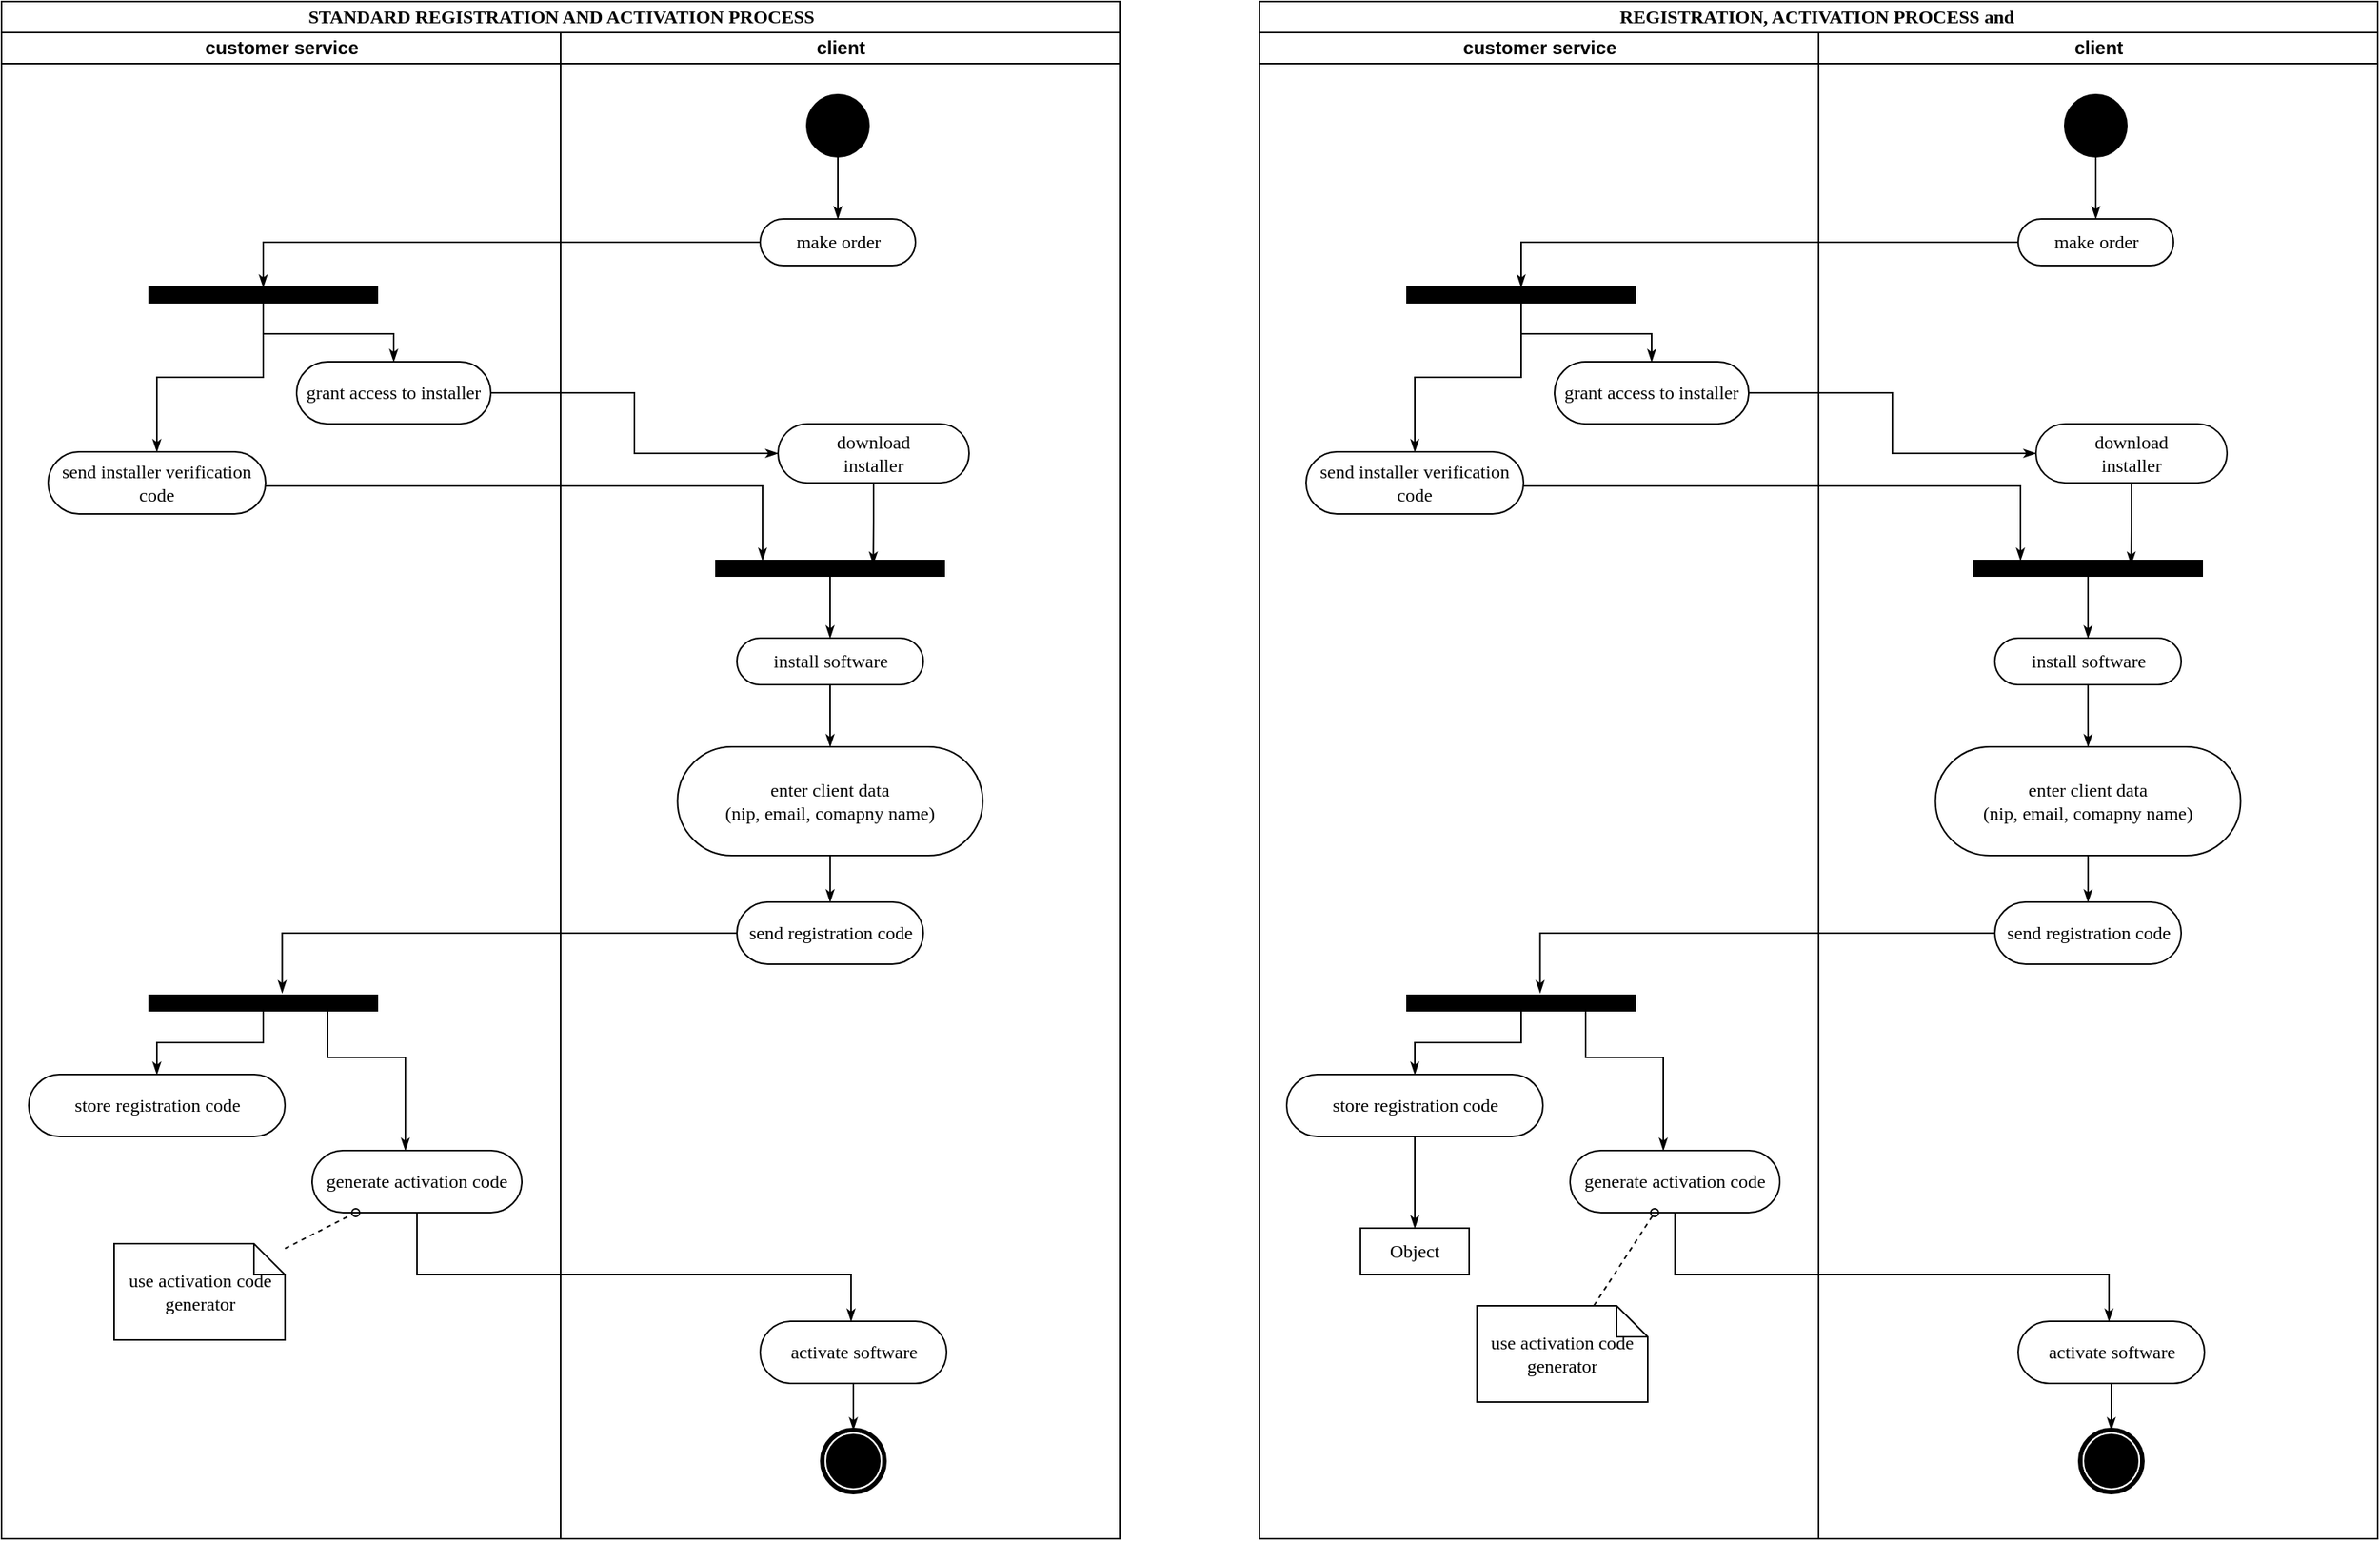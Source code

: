 <mxfile version="22.1.3" type="google">
  <diagram name="Page-1" id="0783ab3e-0a74-02c8-0abd-f7b4e66b4bec">
    <mxGraphModel dx="1952" dy="1162" grid="1" gridSize="10" guides="1" tooltips="1" connect="1" arrows="1" fold="1" page="1" pageScale="1" pageWidth="850" pageHeight="1100" background="none" math="0" shadow="0">
      <root>
        <mxCell id="0" />
        <mxCell id="1" parent="0" />
        <mxCell id="1c1d494c118603dd-1" value="STANDARD REGISTRATION AND ACTIVATION PROCESS" style="swimlane;html=1;childLayout=stackLayout;startSize=20;rounded=0;shadow=0;comic=0;labelBackgroundColor=none;strokeWidth=1;fontFamily=Verdana;fontSize=12;align=center;" parent="1" vertex="1">
          <mxGeometry x="40" y="20" width="720" height="990" as="geometry" />
        </mxCell>
        <mxCell id="jAqfNEqAzGO9UF7VZpTB-266" style="edgeStyle=orthogonalEdgeStyle;shape=connector;rounded=0;orthogonalLoop=1;jettySize=auto;html=1;labelBackgroundColor=none;strokeColor=default;strokeWidth=1;align=center;verticalAlign=middle;fontFamily=Verdana;fontSize=12;fontColor=default;startArrow=none;startFill=0;endArrow=classicThin;endFill=1;startSize=5;endSize=5;" edge="1" parent="1c1d494c118603dd-1" source="jAqfNEqAzGO9UF7VZpTB-261" target="jAqfNEqAzGO9UF7VZpTB-263">
          <mxGeometry relative="1" as="geometry">
            <Array as="points">
              <mxPoint x="490" y="312" />
            </Array>
          </mxGeometry>
        </mxCell>
        <mxCell id="jAqfNEqAzGO9UF7VZpTB-257" style="edgeStyle=orthogonalEdgeStyle;shape=connector;rounded=0;orthogonalLoop=1;jettySize=auto;html=1;labelBackgroundColor=none;strokeColor=default;strokeWidth=1;align=center;verticalAlign=middle;fontFamily=Verdana;fontSize=12;fontColor=default;startArrow=none;startFill=0;endArrow=classicThin;endFill=1;startSize=5;endSize=5;" edge="1" parent="1c1d494c118603dd-1" source="jAqfNEqAzGO9UF7VZpTB-255" target="jAqfNEqAzGO9UF7VZpTB-252">
          <mxGeometry relative="1" as="geometry">
            <mxPoint x="835" y="292" as="targetPoint" />
          </mxGeometry>
        </mxCell>
        <mxCell id="jAqfNEqAzGO9UF7VZpTB-259" style="edgeStyle=orthogonalEdgeStyle;shape=connector;rounded=0;orthogonalLoop=1;jettySize=auto;html=1;entryX=0.5;entryY=0;entryDx=0;entryDy=0;labelBackgroundColor=none;strokeColor=default;strokeWidth=1;align=center;verticalAlign=middle;fontFamily=Verdana;fontSize=12;fontColor=default;startArrow=none;startFill=0;endArrow=classicThin;endFill=1;startSize=5;endSize=5;" edge="1" parent="1c1d494c118603dd-1" source="jAqfNEqAzGO9UF7VZpTB-253" target="jAqfNEqAzGO9UF7VZpTB-258">
          <mxGeometry relative="1" as="geometry">
            <mxPoint x="835" y="160" as="sourcePoint" />
          </mxGeometry>
        </mxCell>
        <mxCell id="jAqfNEqAzGO9UF7VZpTB-1" value="customer service" style="swimlane;html=1;startSize=20;" vertex="1" parent="1c1d494c118603dd-1">
          <mxGeometry y="20" width="360" height="970" as="geometry" />
        </mxCell>
        <mxCell id="jAqfNEqAzGO9UF7VZpTB-306" value="store registration code" style="rounded=1;whiteSpace=wrap;html=1;shadow=0;comic=0;labelBackgroundColor=none;strokeWidth=1;fontFamily=Verdana;fontSize=12;align=center;arcSize=50;" vertex="1" parent="jAqfNEqAzGO9UF7VZpTB-1">
          <mxGeometry x="17.5" y="671" width="165" height="40" as="geometry" />
        </mxCell>
        <mxCell id="jAqfNEqAzGO9UF7VZpTB-312" value="generate activation code" style="rounded=1;whiteSpace=wrap;html=1;shadow=0;comic=0;labelBackgroundColor=none;strokeWidth=1;fontFamily=Verdana;fontSize=12;align=center;arcSize=50;" vertex="1" parent="jAqfNEqAzGO9UF7VZpTB-1">
          <mxGeometry x="200" y="720" width="135" height="40" as="geometry" />
        </mxCell>
        <mxCell id="jAqfNEqAzGO9UF7VZpTB-314" value="use activation code generator" style="shape=note;whiteSpace=wrap;html=1;rounded=0;shadow=0;comic=0;labelBackgroundColor=none;strokeWidth=1;fontFamily=Verdana;fontSize=12;align=center;size=20;" vertex="1" parent="jAqfNEqAzGO9UF7VZpTB-1">
          <mxGeometry x="72.5" y="780" width="110" height="62" as="geometry" />
        </mxCell>
        <mxCell id="jAqfNEqAzGO9UF7VZpTB-258" value="" style="whiteSpace=wrap;html=1;rounded=0;shadow=0;comic=0;labelBackgroundColor=none;strokeWidth=1;fillColor=#000000;fontFamily=Verdana;fontSize=12;align=center;rotation=0;" vertex="1" parent="jAqfNEqAzGO9UF7VZpTB-1">
          <mxGeometry x="95" y="164" width="147" height="10" as="geometry" />
        </mxCell>
        <mxCell id="jAqfNEqAzGO9UF7VZpTB-262" style="edgeStyle=orthogonalEdgeStyle;shape=connector;rounded=0;orthogonalLoop=1;jettySize=auto;html=1;labelBackgroundColor=none;strokeColor=default;strokeWidth=1;align=center;verticalAlign=middle;fontFamily=Verdana;fontSize=12;fontColor=default;startArrow=none;startFill=0;endArrow=classicThin;endFill=1;startSize=5;endSize=5;" edge="1" parent="jAqfNEqAzGO9UF7VZpTB-1" source="jAqfNEqAzGO9UF7VZpTB-258" target="jAqfNEqAzGO9UF7VZpTB-261">
          <mxGeometry relative="1" as="geometry" />
        </mxCell>
        <mxCell id="jAqfNEqAzGO9UF7VZpTB-255" value="grant access to installer" style="rounded=1;whiteSpace=wrap;html=1;shadow=0;comic=0;labelBackgroundColor=none;strokeWidth=1;fontFamily=Verdana;fontSize=12;align=center;arcSize=50;" vertex="1" parent="jAqfNEqAzGO9UF7VZpTB-1">
          <mxGeometry x="190" y="212" width="125" height="40" as="geometry" />
        </mxCell>
        <mxCell id="jAqfNEqAzGO9UF7VZpTB-260" style="edgeStyle=orthogonalEdgeStyle;shape=connector;rounded=0;orthogonalLoop=1;jettySize=auto;html=1;labelBackgroundColor=none;strokeColor=default;strokeWidth=1;align=center;verticalAlign=middle;fontFamily=Verdana;fontSize=12;fontColor=default;startArrow=none;startFill=0;endArrow=classicThin;endFill=1;startSize=5;endSize=5;" edge="1" parent="jAqfNEqAzGO9UF7VZpTB-1" source="jAqfNEqAzGO9UF7VZpTB-258" target="jAqfNEqAzGO9UF7VZpTB-255">
          <mxGeometry relative="1" as="geometry" />
        </mxCell>
        <mxCell id="jAqfNEqAzGO9UF7VZpTB-261" value="send installer verification code" style="rounded=1;whiteSpace=wrap;html=1;shadow=0;comic=0;labelBackgroundColor=none;strokeWidth=1;fontFamily=Verdana;fontSize=12;align=center;arcSize=50;" vertex="1" parent="jAqfNEqAzGO9UF7VZpTB-1">
          <mxGeometry x="30" y="270" width="140" height="40" as="geometry" />
        </mxCell>
        <mxCell id="jAqfNEqAzGO9UF7VZpTB-315" style="edgeStyle=none;rounded=0;html=1;dashed=1;labelBackgroundColor=none;startArrow=none;startFill=0;startSize=5;endArrow=oval;endFill=0;endSize=5;jettySize=auto;orthogonalLoop=1;strokeWidth=1;fontFamily=Verdana;fontSize=12" edge="1" parent="jAqfNEqAzGO9UF7VZpTB-1" source="jAqfNEqAzGO9UF7VZpTB-314" target="jAqfNEqAzGO9UF7VZpTB-312">
          <mxGeometry relative="1" as="geometry">
            <mxPoint x="1475" y="679" as="sourcePoint" />
            <mxPoint x="1795" y="639" as="targetPoint" />
          </mxGeometry>
        </mxCell>
        <mxCell id="jAqfNEqAzGO9UF7VZpTB-320" style="edgeStyle=orthogonalEdgeStyle;shape=connector;rounded=0;orthogonalLoop=1;jettySize=auto;html=1;labelBackgroundColor=none;strokeColor=default;strokeWidth=1;align=center;verticalAlign=middle;fontFamily=Verdana;fontSize=12;fontColor=default;startArrow=none;startFill=0;endArrow=classicThin;endFill=1;startSize=5;endSize=5;" edge="1" parent="jAqfNEqAzGO9UF7VZpTB-1" source="jAqfNEqAzGO9UF7VZpTB-319" target="jAqfNEqAzGO9UF7VZpTB-306">
          <mxGeometry relative="1" as="geometry" />
        </mxCell>
        <mxCell id="jAqfNEqAzGO9UF7VZpTB-321" style="edgeStyle=orthogonalEdgeStyle;shape=connector;rounded=0;orthogonalLoop=1;jettySize=auto;html=1;labelBackgroundColor=none;strokeColor=default;strokeWidth=1;align=center;verticalAlign=middle;fontFamily=Verdana;fontSize=12;fontColor=default;startArrow=none;startFill=0;endArrow=classicThin;endFill=1;startSize=5;endSize=5;" edge="1" parent="jAqfNEqAzGO9UF7VZpTB-1" source="jAqfNEqAzGO9UF7VZpTB-319" target="jAqfNEqAzGO9UF7VZpTB-312">
          <mxGeometry relative="1" as="geometry">
            <Array as="points">
              <mxPoint x="210" y="660" />
              <mxPoint x="260" y="660" />
            </Array>
          </mxGeometry>
        </mxCell>
        <mxCell id="jAqfNEqAzGO9UF7VZpTB-319" value="" style="whiteSpace=wrap;html=1;rounded=0;shadow=0;comic=0;labelBackgroundColor=none;strokeWidth=1;fillColor=#000000;fontFamily=Verdana;fontSize=12;align=center;rotation=0;" vertex="1" parent="jAqfNEqAzGO9UF7VZpTB-1">
          <mxGeometry x="95" y="620" width="147" height="10" as="geometry" />
        </mxCell>
        <mxCell id="1c1d494c118603dd-4" value="client" style="swimlane;html=1;startSize=20;" parent="1c1d494c118603dd-1" vertex="1">
          <mxGeometry x="360" y="20" width="360" height="970" as="geometry" />
        </mxCell>
        <mxCell id="60571a20871a0731-5" value="" style="shape=mxgraph.bpmn.shape;html=1;verticalLabelPosition=bottom;labelBackgroundColor=#ffffff;verticalAlign=top;perimeter=ellipsePerimeter;outline=end;symbol=terminate;rounded=0;shadow=0;comic=0;strokeWidth=1;fontFamily=Verdana;fontSize=12;align=center;" parent="1c1d494c118603dd-4" vertex="1">
          <mxGeometry x="168.5" y="900" width="40" height="40" as="geometry" />
        </mxCell>
        <mxCell id="jAqfNEqAzGO9UF7VZpTB-253" value="make order" style="rounded=1;whiteSpace=wrap;html=1;shadow=0;comic=0;labelBackgroundColor=none;strokeWidth=1;fontFamily=Verdana;fontSize=12;align=center;arcSize=50;" vertex="1" parent="1c1d494c118603dd-4">
          <mxGeometry x="128.5" y="120" width="100" height="30" as="geometry" />
        </mxCell>
        <mxCell id="jAqfNEqAzGO9UF7VZpTB-254" style="edgeStyle=none;shape=connector;rounded=0;orthogonalLoop=1;jettySize=auto;html=1;labelBackgroundColor=none;strokeColor=default;strokeWidth=1;align=center;verticalAlign=middle;fontFamily=Verdana;fontSize=12;fontColor=default;startArrow=none;startFill=0;endArrow=classicThin;endFill=1;startSize=5;endSize=5;" edge="1" parent="1c1d494c118603dd-4" source="60571a20871a0731-4" target="jAqfNEqAzGO9UF7VZpTB-253">
          <mxGeometry relative="1" as="geometry" />
        </mxCell>
        <mxCell id="60571a20871a0731-4" value="" style="ellipse;whiteSpace=wrap;html=1;rounded=0;shadow=0;comic=0;labelBackgroundColor=none;strokeWidth=1;fillColor=#000000;fontFamily=Verdana;fontSize=12;align=center;" parent="1c1d494c118603dd-4" vertex="1">
          <mxGeometry x="158.5" y="40" width="40" height="40" as="geometry" />
        </mxCell>
        <mxCell id="jAqfNEqAzGO9UF7VZpTB-252" value="download&lt;br&gt;installer" style="rounded=1;whiteSpace=wrap;html=1;shadow=0;comic=0;labelBackgroundColor=none;strokeWidth=1;fontFamily=Verdana;fontSize=12;align=center;arcSize=50;" vertex="1" parent="1c1d494c118603dd-4">
          <mxGeometry x="140" y="252" width="123" height="38" as="geometry" />
        </mxCell>
        <mxCell id="jAqfNEqAzGO9UF7VZpTB-285" style="edgeStyle=orthogonalEdgeStyle;shape=connector;rounded=0;orthogonalLoop=1;jettySize=auto;html=1;entryX=0.5;entryY=0;entryDx=0;entryDy=0;labelBackgroundColor=none;strokeColor=default;strokeWidth=1;align=center;verticalAlign=middle;fontFamily=Verdana;fontSize=12;fontColor=default;startArrow=none;startFill=0;endArrow=classicThin;endFill=1;startSize=5;endSize=5;" edge="1" parent="1c1d494c118603dd-4" source="jAqfNEqAzGO9UF7VZpTB-263" target="jAqfNEqAzGO9UF7VZpTB-284">
          <mxGeometry relative="1" as="geometry" />
        </mxCell>
        <mxCell id="jAqfNEqAzGO9UF7VZpTB-263" value="" style="whiteSpace=wrap;html=1;rounded=0;shadow=0;comic=0;labelBackgroundColor=none;strokeWidth=1;fillColor=#000000;fontFamily=Verdana;fontSize=12;align=center;rotation=0;" vertex="1" parent="1c1d494c118603dd-4">
          <mxGeometry x="100" y="340" width="147" height="10" as="geometry" />
        </mxCell>
        <mxCell id="jAqfNEqAzGO9UF7VZpTB-265" style="edgeStyle=orthogonalEdgeStyle;shape=connector;rounded=0;orthogonalLoop=1;jettySize=auto;html=1;entryX=0.689;entryY=0.246;entryDx=0;entryDy=0;entryPerimeter=0;labelBackgroundColor=none;strokeColor=default;strokeWidth=1;align=center;verticalAlign=middle;fontFamily=Verdana;fontSize=12;fontColor=default;startArrow=none;startFill=0;endArrow=classicThin;endFill=1;startSize=5;endSize=5;" edge="1" parent="1c1d494c118603dd-4" source="jAqfNEqAzGO9UF7VZpTB-252" target="jAqfNEqAzGO9UF7VZpTB-263">
          <mxGeometry relative="1" as="geometry" />
        </mxCell>
        <mxCell id="jAqfNEqAzGO9UF7VZpTB-311" style="edgeStyle=orthogonalEdgeStyle;shape=connector;rounded=0;orthogonalLoop=1;jettySize=auto;html=1;labelBackgroundColor=none;strokeColor=default;strokeWidth=1;align=center;verticalAlign=middle;fontFamily=Verdana;fontSize=12;fontColor=default;startArrow=none;startFill=0;endArrow=classicThin;endFill=1;startSize=5;endSize=5;" edge="1" parent="1c1d494c118603dd-4" source="jAqfNEqAzGO9UF7VZpTB-284" target="jAqfNEqAzGO9UF7VZpTB-308">
          <mxGeometry relative="1" as="geometry" />
        </mxCell>
        <mxCell id="jAqfNEqAzGO9UF7VZpTB-284" value="install software" style="rounded=1;whiteSpace=wrap;html=1;shadow=0;comic=0;labelBackgroundColor=none;strokeWidth=1;fontFamily=Verdana;fontSize=12;align=center;arcSize=50;" vertex="1" parent="1c1d494c118603dd-4">
          <mxGeometry x="113.5" y="390" width="120" height="30" as="geometry" />
        </mxCell>
        <mxCell id="jAqfNEqAzGO9UF7VZpTB-303" value="send registration code" style="rounded=1;whiteSpace=wrap;html=1;shadow=0;comic=0;labelBackgroundColor=none;strokeWidth=1;fontFamily=Verdana;fontSize=12;align=center;arcSize=50;" vertex="1" parent="1c1d494c118603dd-4">
          <mxGeometry x="113.5" y="560" width="120" height="40" as="geometry" />
        </mxCell>
        <mxCell id="jAqfNEqAzGO9UF7VZpTB-309" style="edgeStyle=orthogonalEdgeStyle;shape=connector;rounded=0;orthogonalLoop=1;jettySize=auto;html=1;labelBackgroundColor=none;strokeColor=default;strokeWidth=1;align=center;verticalAlign=middle;fontFamily=Verdana;fontSize=12;fontColor=default;startArrow=none;startFill=0;endArrow=classicThin;endFill=1;startSize=5;endSize=5;" edge="1" parent="1c1d494c118603dd-4" source="jAqfNEqAzGO9UF7VZpTB-308" target="jAqfNEqAzGO9UF7VZpTB-303">
          <mxGeometry relative="1" as="geometry" />
        </mxCell>
        <mxCell id="jAqfNEqAzGO9UF7VZpTB-308" value="enter client data &lt;br&gt;(nip, email, comapny name)" style="rounded=1;whiteSpace=wrap;html=1;shadow=0;comic=0;labelBackgroundColor=none;strokeWidth=1;fontFamily=Verdana;fontSize=12;align=center;arcSize=50;" vertex="1" parent="1c1d494c118603dd-4">
          <mxGeometry x="75.25" y="460" width="196.5" height="70" as="geometry" />
        </mxCell>
        <mxCell id="jAqfNEqAzGO9UF7VZpTB-318" style="edgeStyle=orthogonalEdgeStyle;shape=connector;rounded=0;orthogonalLoop=1;jettySize=auto;html=1;labelBackgroundColor=none;strokeColor=default;strokeWidth=1;align=center;verticalAlign=middle;fontFamily=Verdana;fontSize=12;fontColor=default;startArrow=none;startFill=0;endArrow=classicThin;endFill=1;startSize=5;endSize=5;" edge="1" parent="1c1d494c118603dd-4" source="jAqfNEqAzGO9UF7VZpTB-316" target="60571a20871a0731-5">
          <mxGeometry relative="1" as="geometry" />
        </mxCell>
        <mxCell id="jAqfNEqAzGO9UF7VZpTB-316" value="activate software" style="rounded=1;whiteSpace=wrap;html=1;shadow=0;comic=0;labelBackgroundColor=none;strokeWidth=1;fontFamily=Verdana;fontSize=12;align=center;arcSize=50;" vertex="1" parent="1c1d494c118603dd-4">
          <mxGeometry x="128.5" y="830" width="120" height="40" as="geometry" />
        </mxCell>
        <mxCell id="jAqfNEqAzGO9UF7VZpTB-361" style="edgeStyle=orthogonalEdgeStyle;shape=connector;rounded=0;orthogonalLoop=1;jettySize=auto;html=1;exitX=0.5;exitY=1;exitDx=0;exitDy=0;labelBackgroundColor=none;strokeColor=default;strokeWidth=1;align=center;verticalAlign=middle;fontFamily=Verdana;fontSize=12;fontColor=default;startArrow=none;startFill=0;endArrow=classicThin;endFill=1;startSize=5;endSize=5;" edge="1" parent="1c1d494c118603dd-4" source="jAqfNEqAzGO9UF7VZpTB-303" target="jAqfNEqAzGO9UF7VZpTB-303">
          <mxGeometry relative="1" as="geometry" />
        </mxCell>
        <mxCell id="jAqfNEqAzGO9UF7VZpTB-317" style="edgeStyle=orthogonalEdgeStyle;shape=connector;rounded=0;orthogonalLoop=1;jettySize=auto;html=1;labelBackgroundColor=none;strokeColor=default;strokeWidth=1;align=center;verticalAlign=middle;fontFamily=Verdana;fontSize=12;fontColor=default;startArrow=none;startFill=0;endArrow=classicThin;endFill=1;startSize=5;endSize=5;" edge="1" parent="1c1d494c118603dd-1" source="jAqfNEqAzGO9UF7VZpTB-312" target="jAqfNEqAzGO9UF7VZpTB-316">
          <mxGeometry relative="1" as="geometry">
            <Array as="points">
              <mxPoint x="547" y="820" />
            </Array>
          </mxGeometry>
        </mxCell>
        <mxCell id="jAqfNEqAzGO9UF7VZpTB-362" style="edgeStyle=orthogonalEdgeStyle;shape=connector;rounded=0;orthogonalLoop=1;jettySize=auto;html=1;entryX=0.583;entryY=-0.149;entryDx=0;entryDy=0;entryPerimeter=0;labelBackgroundColor=none;strokeColor=default;strokeWidth=1;align=center;verticalAlign=middle;fontFamily=Verdana;fontSize=12;fontColor=default;startArrow=none;startFill=0;endArrow=classicThin;endFill=1;startSize=5;endSize=5;" edge="1" parent="1c1d494c118603dd-1" source="jAqfNEqAzGO9UF7VZpTB-303" target="jAqfNEqAzGO9UF7VZpTB-319">
          <mxGeometry relative="1" as="geometry">
            <mxPoint x="467.36" y="590" as="sourcePoint" />
            <mxPoint x="180.0" y="606.95" as="targetPoint" />
          </mxGeometry>
        </mxCell>
        <mxCell id="jAqfNEqAzGO9UF7VZpTB-363" value="REGISTRATION, ACTIVATION PROCESS and&amp;nbsp;" style="swimlane;html=1;childLayout=stackLayout;startSize=20;rounded=0;shadow=0;comic=0;labelBackgroundColor=none;strokeWidth=1;fontFamily=Verdana;fontSize=12;align=center;" vertex="1" parent="1">
          <mxGeometry x="850" y="20" width="720" height="990" as="geometry" />
        </mxCell>
        <mxCell id="jAqfNEqAzGO9UF7VZpTB-364" style="edgeStyle=orthogonalEdgeStyle;shape=connector;rounded=0;orthogonalLoop=1;jettySize=auto;html=1;labelBackgroundColor=none;strokeColor=default;strokeWidth=1;align=center;verticalAlign=middle;fontFamily=Verdana;fontSize=12;fontColor=default;startArrow=none;startFill=0;endArrow=classicThin;endFill=1;startSize=5;endSize=5;" edge="1" parent="jAqfNEqAzGO9UF7VZpTB-363" source="jAqfNEqAzGO9UF7VZpTB-375" target="jAqfNEqAzGO9UF7VZpTB-387">
          <mxGeometry relative="1" as="geometry">
            <Array as="points">
              <mxPoint x="490" y="312" />
            </Array>
          </mxGeometry>
        </mxCell>
        <mxCell id="jAqfNEqAzGO9UF7VZpTB-365" style="edgeStyle=orthogonalEdgeStyle;shape=connector;rounded=0;orthogonalLoop=1;jettySize=auto;html=1;labelBackgroundColor=none;strokeColor=default;strokeWidth=1;align=center;verticalAlign=middle;fontFamily=Verdana;fontSize=12;fontColor=default;startArrow=none;startFill=0;endArrow=classicThin;endFill=1;startSize=5;endSize=5;" edge="1" parent="jAqfNEqAzGO9UF7VZpTB-363" source="jAqfNEqAzGO9UF7VZpTB-373" target="jAqfNEqAzGO9UF7VZpTB-385">
          <mxGeometry relative="1" as="geometry">
            <mxPoint x="835" y="292" as="targetPoint" />
          </mxGeometry>
        </mxCell>
        <mxCell id="jAqfNEqAzGO9UF7VZpTB-366" style="edgeStyle=orthogonalEdgeStyle;shape=connector;rounded=0;orthogonalLoop=1;jettySize=auto;html=1;entryX=0.5;entryY=0;entryDx=0;entryDy=0;labelBackgroundColor=none;strokeColor=default;strokeWidth=1;align=center;verticalAlign=middle;fontFamily=Verdana;fontSize=12;fontColor=default;startArrow=none;startFill=0;endArrow=classicThin;endFill=1;startSize=5;endSize=5;" edge="1" parent="jAqfNEqAzGO9UF7VZpTB-363" source="jAqfNEqAzGO9UF7VZpTB-382" target="jAqfNEqAzGO9UF7VZpTB-371">
          <mxGeometry relative="1" as="geometry">
            <mxPoint x="835" y="160" as="sourcePoint" />
          </mxGeometry>
        </mxCell>
        <mxCell id="jAqfNEqAzGO9UF7VZpTB-367" value="customer service" style="swimlane;html=1;startSize=20;" vertex="1" parent="jAqfNEqAzGO9UF7VZpTB-363">
          <mxGeometry y="20" width="360" height="970" as="geometry" />
        </mxCell>
        <mxCell id="jAqfNEqAzGO9UF7VZpTB-399" style="edgeStyle=orthogonalEdgeStyle;shape=connector;rounded=0;orthogonalLoop=1;jettySize=auto;html=1;entryX=0.5;entryY=0;entryDx=0;entryDy=0;labelBackgroundColor=none;strokeColor=default;strokeWidth=1;align=center;verticalAlign=middle;fontFamily=Verdana;fontSize=12;fontColor=default;startArrow=none;startFill=0;endArrow=classicThin;endFill=1;startSize=5;endSize=5;" edge="1" parent="jAqfNEqAzGO9UF7VZpTB-367" source="jAqfNEqAzGO9UF7VZpTB-368" target="jAqfNEqAzGO9UF7VZpTB-339">
          <mxGeometry relative="1" as="geometry" />
        </mxCell>
        <mxCell id="jAqfNEqAzGO9UF7VZpTB-368" value="store registration code" style="rounded=1;whiteSpace=wrap;html=1;shadow=0;comic=0;labelBackgroundColor=none;strokeWidth=1;fontFamily=Verdana;fontSize=12;align=center;arcSize=50;" vertex="1" parent="jAqfNEqAzGO9UF7VZpTB-367">
          <mxGeometry x="17.5" y="671" width="165" height="40" as="geometry" />
        </mxCell>
        <mxCell id="jAqfNEqAzGO9UF7VZpTB-369" value="generate activation code" style="rounded=1;whiteSpace=wrap;html=1;shadow=0;comic=0;labelBackgroundColor=none;strokeWidth=1;fontFamily=Verdana;fontSize=12;align=center;arcSize=50;" vertex="1" parent="jAqfNEqAzGO9UF7VZpTB-367">
          <mxGeometry x="200" y="720" width="135" height="40" as="geometry" />
        </mxCell>
        <mxCell id="jAqfNEqAzGO9UF7VZpTB-370" value="use activation code generator" style="shape=note;whiteSpace=wrap;html=1;rounded=0;shadow=0;comic=0;labelBackgroundColor=none;strokeWidth=1;fontFamily=Verdana;fontSize=12;align=center;size=20;" vertex="1" parent="jAqfNEqAzGO9UF7VZpTB-367">
          <mxGeometry x="140" y="820" width="110" height="62" as="geometry" />
        </mxCell>
        <mxCell id="jAqfNEqAzGO9UF7VZpTB-371" value="" style="whiteSpace=wrap;html=1;rounded=0;shadow=0;comic=0;labelBackgroundColor=none;strokeWidth=1;fillColor=#000000;fontFamily=Verdana;fontSize=12;align=center;rotation=0;" vertex="1" parent="jAqfNEqAzGO9UF7VZpTB-367">
          <mxGeometry x="95" y="164" width="147" height="10" as="geometry" />
        </mxCell>
        <mxCell id="jAqfNEqAzGO9UF7VZpTB-372" style="edgeStyle=orthogonalEdgeStyle;shape=connector;rounded=0;orthogonalLoop=1;jettySize=auto;html=1;labelBackgroundColor=none;strokeColor=default;strokeWidth=1;align=center;verticalAlign=middle;fontFamily=Verdana;fontSize=12;fontColor=default;startArrow=none;startFill=0;endArrow=classicThin;endFill=1;startSize=5;endSize=5;" edge="1" parent="jAqfNEqAzGO9UF7VZpTB-367" source="jAqfNEqAzGO9UF7VZpTB-371" target="jAqfNEqAzGO9UF7VZpTB-375">
          <mxGeometry relative="1" as="geometry" />
        </mxCell>
        <mxCell id="jAqfNEqAzGO9UF7VZpTB-373" value="grant access to installer" style="rounded=1;whiteSpace=wrap;html=1;shadow=0;comic=0;labelBackgroundColor=none;strokeWidth=1;fontFamily=Verdana;fontSize=12;align=center;arcSize=50;" vertex="1" parent="jAqfNEqAzGO9UF7VZpTB-367">
          <mxGeometry x="190" y="212" width="125" height="40" as="geometry" />
        </mxCell>
        <mxCell id="jAqfNEqAzGO9UF7VZpTB-374" style="edgeStyle=orthogonalEdgeStyle;shape=connector;rounded=0;orthogonalLoop=1;jettySize=auto;html=1;labelBackgroundColor=none;strokeColor=default;strokeWidth=1;align=center;verticalAlign=middle;fontFamily=Verdana;fontSize=12;fontColor=default;startArrow=none;startFill=0;endArrow=classicThin;endFill=1;startSize=5;endSize=5;" edge="1" parent="jAqfNEqAzGO9UF7VZpTB-367" source="jAqfNEqAzGO9UF7VZpTB-371" target="jAqfNEqAzGO9UF7VZpTB-373">
          <mxGeometry relative="1" as="geometry" />
        </mxCell>
        <mxCell id="jAqfNEqAzGO9UF7VZpTB-375" value="send installer verification code" style="rounded=1;whiteSpace=wrap;html=1;shadow=0;comic=0;labelBackgroundColor=none;strokeWidth=1;fontFamily=Verdana;fontSize=12;align=center;arcSize=50;" vertex="1" parent="jAqfNEqAzGO9UF7VZpTB-367">
          <mxGeometry x="30" y="270" width="140" height="40" as="geometry" />
        </mxCell>
        <mxCell id="jAqfNEqAzGO9UF7VZpTB-376" style="edgeStyle=none;rounded=0;html=1;dashed=1;labelBackgroundColor=none;startArrow=none;startFill=0;startSize=5;endArrow=oval;endFill=0;endSize=5;jettySize=auto;orthogonalLoop=1;strokeWidth=1;fontFamily=Verdana;fontSize=12" edge="1" parent="jAqfNEqAzGO9UF7VZpTB-367" source="jAqfNEqAzGO9UF7VZpTB-370" target="jAqfNEqAzGO9UF7VZpTB-369">
          <mxGeometry relative="1" as="geometry">
            <mxPoint x="1475" y="679" as="sourcePoint" />
            <mxPoint x="1795" y="639" as="targetPoint" />
          </mxGeometry>
        </mxCell>
        <mxCell id="jAqfNEqAzGO9UF7VZpTB-377" style="edgeStyle=orthogonalEdgeStyle;shape=connector;rounded=0;orthogonalLoop=1;jettySize=auto;html=1;labelBackgroundColor=none;strokeColor=default;strokeWidth=1;align=center;verticalAlign=middle;fontFamily=Verdana;fontSize=12;fontColor=default;startArrow=none;startFill=0;endArrow=classicThin;endFill=1;startSize=5;endSize=5;" edge="1" parent="jAqfNEqAzGO9UF7VZpTB-367" source="jAqfNEqAzGO9UF7VZpTB-379" target="jAqfNEqAzGO9UF7VZpTB-368">
          <mxGeometry relative="1" as="geometry" />
        </mxCell>
        <mxCell id="jAqfNEqAzGO9UF7VZpTB-378" style="edgeStyle=orthogonalEdgeStyle;shape=connector;rounded=0;orthogonalLoop=1;jettySize=auto;html=1;labelBackgroundColor=none;strokeColor=default;strokeWidth=1;align=center;verticalAlign=middle;fontFamily=Verdana;fontSize=12;fontColor=default;startArrow=none;startFill=0;endArrow=classicThin;endFill=1;startSize=5;endSize=5;" edge="1" parent="jAqfNEqAzGO9UF7VZpTB-367" source="jAqfNEqAzGO9UF7VZpTB-379" target="jAqfNEqAzGO9UF7VZpTB-369">
          <mxGeometry relative="1" as="geometry">
            <Array as="points">
              <mxPoint x="210" y="660" />
              <mxPoint x="260" y="660" />
            </Array>
          </mxGeometry>
        </mxCell>
        <mxCell id="jAqfNEqAzGO9UF7VZpTB-379" value="" style="whiteSpace=wrap;html=1;rounded=0;shadow=0;comic=0;labelBackgroundColor=none;strokeWidth=1;fillColor=#000000;fontFamily=Verdana;fontSize=12;align=center;rotation=0;" vertex="1" parent="jAqfNEqAzGO9UF7VZpTB-367">
          <mxGeometry x="95" y="620" width="147" height="10" as="geometry" />
        </mxCell>
        <mxCell id="jAqfNEqAzGO9UF7VZpTB-339" value="Object" style="rounded=0;whiteSpace=wrap;html=1;shadow=0;comic=0;labelBackgroundColor=none;strokeWidth=1;fontFamily=Verdana;fontSize=12;align=center;arcSize=50;" vertex="1" parent="jAqfNEqAzGO9UF7VZpTB-367">
          <mxGeometry x="65" y="770" width="70" height="30" as="geometry" />
        </mxCell>
        <mxCell id="jAqfNEqAzGO9UF7VZpTB-380" value="client" style="swimlane;html=1;startSize=20;" vertex="1" parent="jAqfNEqAzGO9UF7VZpTB-363">
          <mxGeometry x="360" y="20" width="360" height="970" as="geometry" />
        </mxCell>
        <mxCell id="jAqfNEqAzGO9UF7VZpTB-381" value="" style="shape=mxgraph.bpmn.shape;html=1;verticalLabelPosition=bottom;labelBackgroundColor=#ffffff;verticalAlign=top;perimeter=ellipsePerimeter;outline=end;symbol=terminate;rounded=0;shadow=0;comic=0;strokeWidth=1;fontFamily=Verdana;fontSize=12;align=center;" vertex="1" parent="jAqfNEqAzGO9UF7VZpTB-380">
          <mxGeometry x="168.5" y="900" width="40" height="40" as="geometry" />
        </mxCell>
        <mxCell id="jAqfNEqAzGO9UF7VZpTB-382" value="make order" style="rounded=1;whiteSpace=wrap;html=1;shadow=0;comic=0;labelBackgroundColor=none;strokeWidth=1;fontFamily=Verdana;fontSize=12;align=center;arcSize=50;" vertex="1" parent="jAqfNEqAzGO9UF7VZpTB-380">
          <mxGeometry x="128.5" y="120" width="100" height="30" as="geometry" />
        </mxCell>
        <mxCell id="jAqfNEqAzGO9UF7VZpTB-383" style="edgeStyle=none;shape=connector;rounded=0;orthogonalLoop=1;jettySize=auto;html=1;labelBackgroundColor=none;strokeColor=default;strokeWidth=1;align=center;verticalAlign=middle;fontFamily=Verdana;fontSize=12;fontColor=default;startArrow=none;startFill=0;endArrow=classicThin;endFill=1;startSize=5;endSize=5;" edge="1" parent="jAqfNEqAzGO9UF7VZpTB-380" source="jAqfNEqAzGO9UF7VZpTB-384" target="jAqfNEqAzGO9UF7VZpTB-382">
          <mxGeometry relative="1" as="geometry" />
        </mxCell>
        <mxCell id="jAqfNEqAzGO9UF7VZpTB-384" value="" style="ellipse;whiteSpace=wrap;html=1;rounded=0;shadow=0;comic=0;labelBackgroundColor=none;strokeWidth=1;fillColor=#000000;fontFamily=Verdana;fontSize=12;align=center;" vertex="1" parent="jAqfNEqAzGO9UF7VZpTB-380">
          <mxGeometry x="158.5" y="40" width="40" height="40" as="geometry" />
        </mxCell>
        <mxCell id="jAqfNEqAzGO9UF7VZpTB-385" value="download&lt;br&gt;installer" style="rounded=1;whiteSpace=wrap;html=1;shadow=0;comic=0;labelBackgroundColor=none;strokeWidth=1;fontFamily=Verdana;fontSize=12;align=center;arcSize=50;" vertex="1" parent="jAqfNEqAzGO9UF7VZpTB-380">
          <mxGeometry x="140" y="252" width="123" height="38" as="geometry" />
        </mxCell>
        <mxCell id="jAqfNEqAzGO9UF7VZpTB-386" style="edgeStyle=orthogonalEdgeStyle;shape=connector;rounded=0;orthogonalLoop=1;jettySize=auto;html=1;entryX=0.5;entryY=0;entryDx=0;entryDy=0;labelBackgroundColor=none;strokeColor=default;strokeWidth=1;align=center;verticalAlign=middle;fontFamily=Verdana;fontSize=12;fontColor=default;startArrow=none;startFill=0;endArrow=classicThin;endFill=1;startSize=5;endSize=5;" edge="1" parent="jAqfNEqAzGO9UF7VZpTB-380" source="jAqfNEqAzGO9UF7VZpTB-387" target="jAqfNEqAzGO9UF7VZpTB-390">
          <mxGeometry relative="1" as="geometry" />
        </mxCell>
        <mxCell id="jAqfNEqAzGO9UF7VZpTB-387" value="" style="whiteSpace=wrap;html=1;rounded=0;shadow=0;comic=0;labelBackgroundColor=none;strokeWidth=1;fillColor=#000000;fontFamily=Verdana;fontSize=12;align=center;rotation=0;" vertex="1" parent="jAqfNEqAzGO9UF7VZpTB-380">
          <mxGeometry x="100" y="340" width="147" height="10" as="geometry" />
        </mxCell>
        <mxCell id="jAqfNEqAzGO9UF7VZpTB-388" style="edgeStyle=orthogonalEdgeStyle;shape=connector;rounded=0;orthogonalLoop=1;jettySize=auto;html=1;entryX=0.689;entryY=0.246;entryDx=0;entryDy=0;entryPerimeter=0;labelBackgroundColor=none;strokeColor=default;strokeWidth=1;align=center;verticalAlign=middle;fontFamily=Verdana;fontSize=12;fontColor=default;startArrow=none;startFill=0;endArrow=classicThin;endFill=1;startSize=5;endSize=5;" edge="1" parent="jAqfNEqAzGO9UF7VZpTB-380" source="jAqfNEqAzGO9UF7VZpTB-385" target="jAqfNEqAzGO9UF7VZpTB-387">
          <mxGeometry relative="1" as="geometry" />
        </mxCell>
        <mxCell id="jAqfNEqAzGO9UF7VZpTB-389" style="edgeStyle=orthogonalEdgeStyle;shape=connector;rounded=0;orthogonalLoop=1;jettySize=auto;html=1;labelBackgroundColor=none;strokeColor=default;strokeWidth=1;align=center;verticalAlign=middle;fontFamily=Verdana;fontSize=12;fontColor=default;startArrow=none;startFill=0;endArrow=classicThin;endFill=1;startSize=5;endSize=5;" edge="1" parent="jAqfNEqAzGO9UF7VZpTB-380" source="jAqfNEqAzGO9UF7VZpTB-390" target="jAqfNEqAzGO9UF7VZpTB-393">
          <mxGeometry relative="1" as="geometry" />
        </mxCell>
        <mxCell id="jAqfNEqAzGO9UF7VZpTB-390" value="install software" style="rounded=1;whiteSpace=wrap;html=1;shadow=0;comic=0;labelBackgroundColor=none;strokeWidth=1;fontFamily=Verdana;fontSize=12;align=center;arcSize=50;" vertex="1" parent="jAqfNEqAzGO9UF7VZpTB-380">
          <mxGeometry x="113.5" y="390" width="120" height="30" as="geometry" />
        </mxCell>
        <mxCell id="jAqfNEqAzGO9UF7VZpTB-391" value="send registration code" style="rounded=1;whiteSpace=wrap;html=1;shadow=0;comic=0;labelBackgroundColor=none;strokeWidth=1;fontFamily=Verdana;fontSize=12;align=center;arcSize=50;" vertex="1" parent="jAqfNEqAzGO9UF7VZpTB-380">
          <mxGeometry x="113.5" y="560" width="120" height="40" as="geometry" />
        </mxCell>
        <mxCell id="jAqfNEqAzGO9UF7VZpTB-392" style="edgeStyle=orthogonalEdgeStyle;shape=connector;rounded=0;orthogonalLoop=1;jettySize=auto;html=1;labelBackgroundColor=none;strokeColor=default;strokeWidth=1;align=center;verticalAlign=middle;fontFamily=Verdana;fontSize=12;fontColor=default;startArrow=none;startFill=0;endArrow=classicThin;endFill=1;startSize=5;endSize=5;" edge="1" parent="jAqfNEqAzGO9UF7VZpTB-380" source="jAqfNEqAzGO9UF7VZpTB-393" target="jAqfNEqAzGO9UF7VZpTB-391">
          <mxGeometry relative="1" as="geometry" />
        </mxCell>
        <mxCell id="jAqfNEqAzGO9UF7VZpTB-393" value="enter client data &lt;br&gt;(nip, email, comapny name)" style="rounded=1;whiteSpace=wrap;html=1;shadow=0;comic=0;labelBackgroundColor=none;strokeWidth=1;fontFamily=Verdana;fontSize=12;align=center;arcSize=50;" vertex="1" parent="jAqfNEqAzGO9UF7VZpTB-380">
          <mxGeometry x="75.25" y="460" width="196.5" height="70" as="geometry" />
        </mxCell>
        <mxCell id="jAqfNEqAzGO9UF7VZpTB-394" style="edgeStyle=orthogonalEdgeStyle;shape=connector;rounded=0;orthogonalLoop=1;jettySize=auto;html=1;labelBackgroundColor=none;strokeColor=default;strokeWidth=1;align=center;verticalAlign=middle;fontFamily=Verdana;fontSize=12;fontColor=default;startArrow=none;startFill=0;endArrow=classicThin;endFill=1;startSize=5;endSize=5;" edge="1" parent="jAqfNEqAzGO9UF7VZpTB-380" source="jAqfNEqAzGO9UF7VZpTB-395" target="jAqfNEqAzGO9UF7VZpTB-381">
          <mxGeometry relative="1" as="geometry" />
        </mxCell>
        <mxCell id="jAqfNEqAzGO9UF7VZpTB-395" value="activate software" style="rounded=1;whiteSpace=wrap;html=1;shadow=0;comic=0;labelBackgroundColor=none;strokeWidth=1;fontFamily=Verdana;fontSize=12;align=center;arcSize=50;" vertex="1" parent="jAqfNEqAzGO9UF7VZpTB-380">
          <mxGeometry x="128.5" y="830" width="120" height="40" as="geometry" />
        </mxCell>
        <mxCell id="jAqfNEqAzGO9UF7VZpTB-396" style="edgeStyle=orthogonalEdgeStyle;shape=connector;rounded=0;orthogonalLoop=1;jettySize=auto;html=1;exitX=0.5;exitY=1;exitDx=0;exitDy=0;labelBackgroundColor=none;strokeColor=default;strokeWidth=1;align=center;verticalAlign=middle;fontFamily=Verdana;fontSize=12;fontColor=default;startArrow=none;startFill=0;endArrow=classicThin;endFill=1;startSize=5;endSize=5;" edge="1" parent="jAqfNEqAzGO9UF7VZpTB-380" source="jAqfNEqAzGO9UF7VZpTB-391" target="jAqfNEqAzGO9UF7VZpTB-391">
          <mxGeometry relative="1" as="geometry" />
        </mxCell>
        <mxCell id="jAqfNEqAzGO9UF7VZpTB-397" style="edgeStyle=orthogonalEdgeStyle;shape=connector;rounded=0;orthogonalLoop=1;jettySize=auto;html=1;labelBackgroundColor=none;strokeColor=default;strokeWidth=1;align=center;verticalAlign=middle;fontFamily=Verdana;fontSize=12;fontColor=default;startArrow=none;startFill=0;endArrow=classicThin;endFill=1;startSize=5;endSize=5;" edge="1" parent="jAqfNEqAzGO9UF7VZpTB-363" source="jAqfNEqAzGO9UF7VZpTB-369" target="jAqfNEqAzGO9UF7VZpTB-395">
          <mxGeometry relative="1" as="geometry">
            <Array as="points">
              <mxPoint x="547" y="820" />
            </Array>
          </mxGeometry>
        </mxCell>
        <mxCell id="jAqfNEqAzGO9UF7VZpTB-398" style="edgeStyle=orthogonalEdgeStyle;shape=connector;rounded=0;orthogonalLoop=1;jettySize=auto;html=1;entryX=0.583;entryY=-0.149;entryDx=0;entryDy=0;entryPerimeter=0;labelBackgroundColor=none;strokeColor=default;strokeWidth=1;align=center;verticalAlign=middle;fontFamily=Verdana;fontSize=12;fontColor=default;startArrow=none;startFill=0;endArrow=classicThin;endFill=1;startSize=5;endSize=5;" edge="1" parent="jAqfNEqAzGO9UF7VZpTB-363" source="jAqfNEqAzGO9UF7VZpTB-391" target="jAqfNEqAzGO9UF7VZpTB-379">
          <mxGeometry relative="1" as="geometry">
            <mxPoint x="467.36" y="590" as="sourcePoint" />
            <mxPoint x="180.0" y="606.95" as="targetPoint" />
          </mxGeometry>
        </mxCell>
      </root>
    </mxGraphModel>
  </diagram>
</mxfile>
